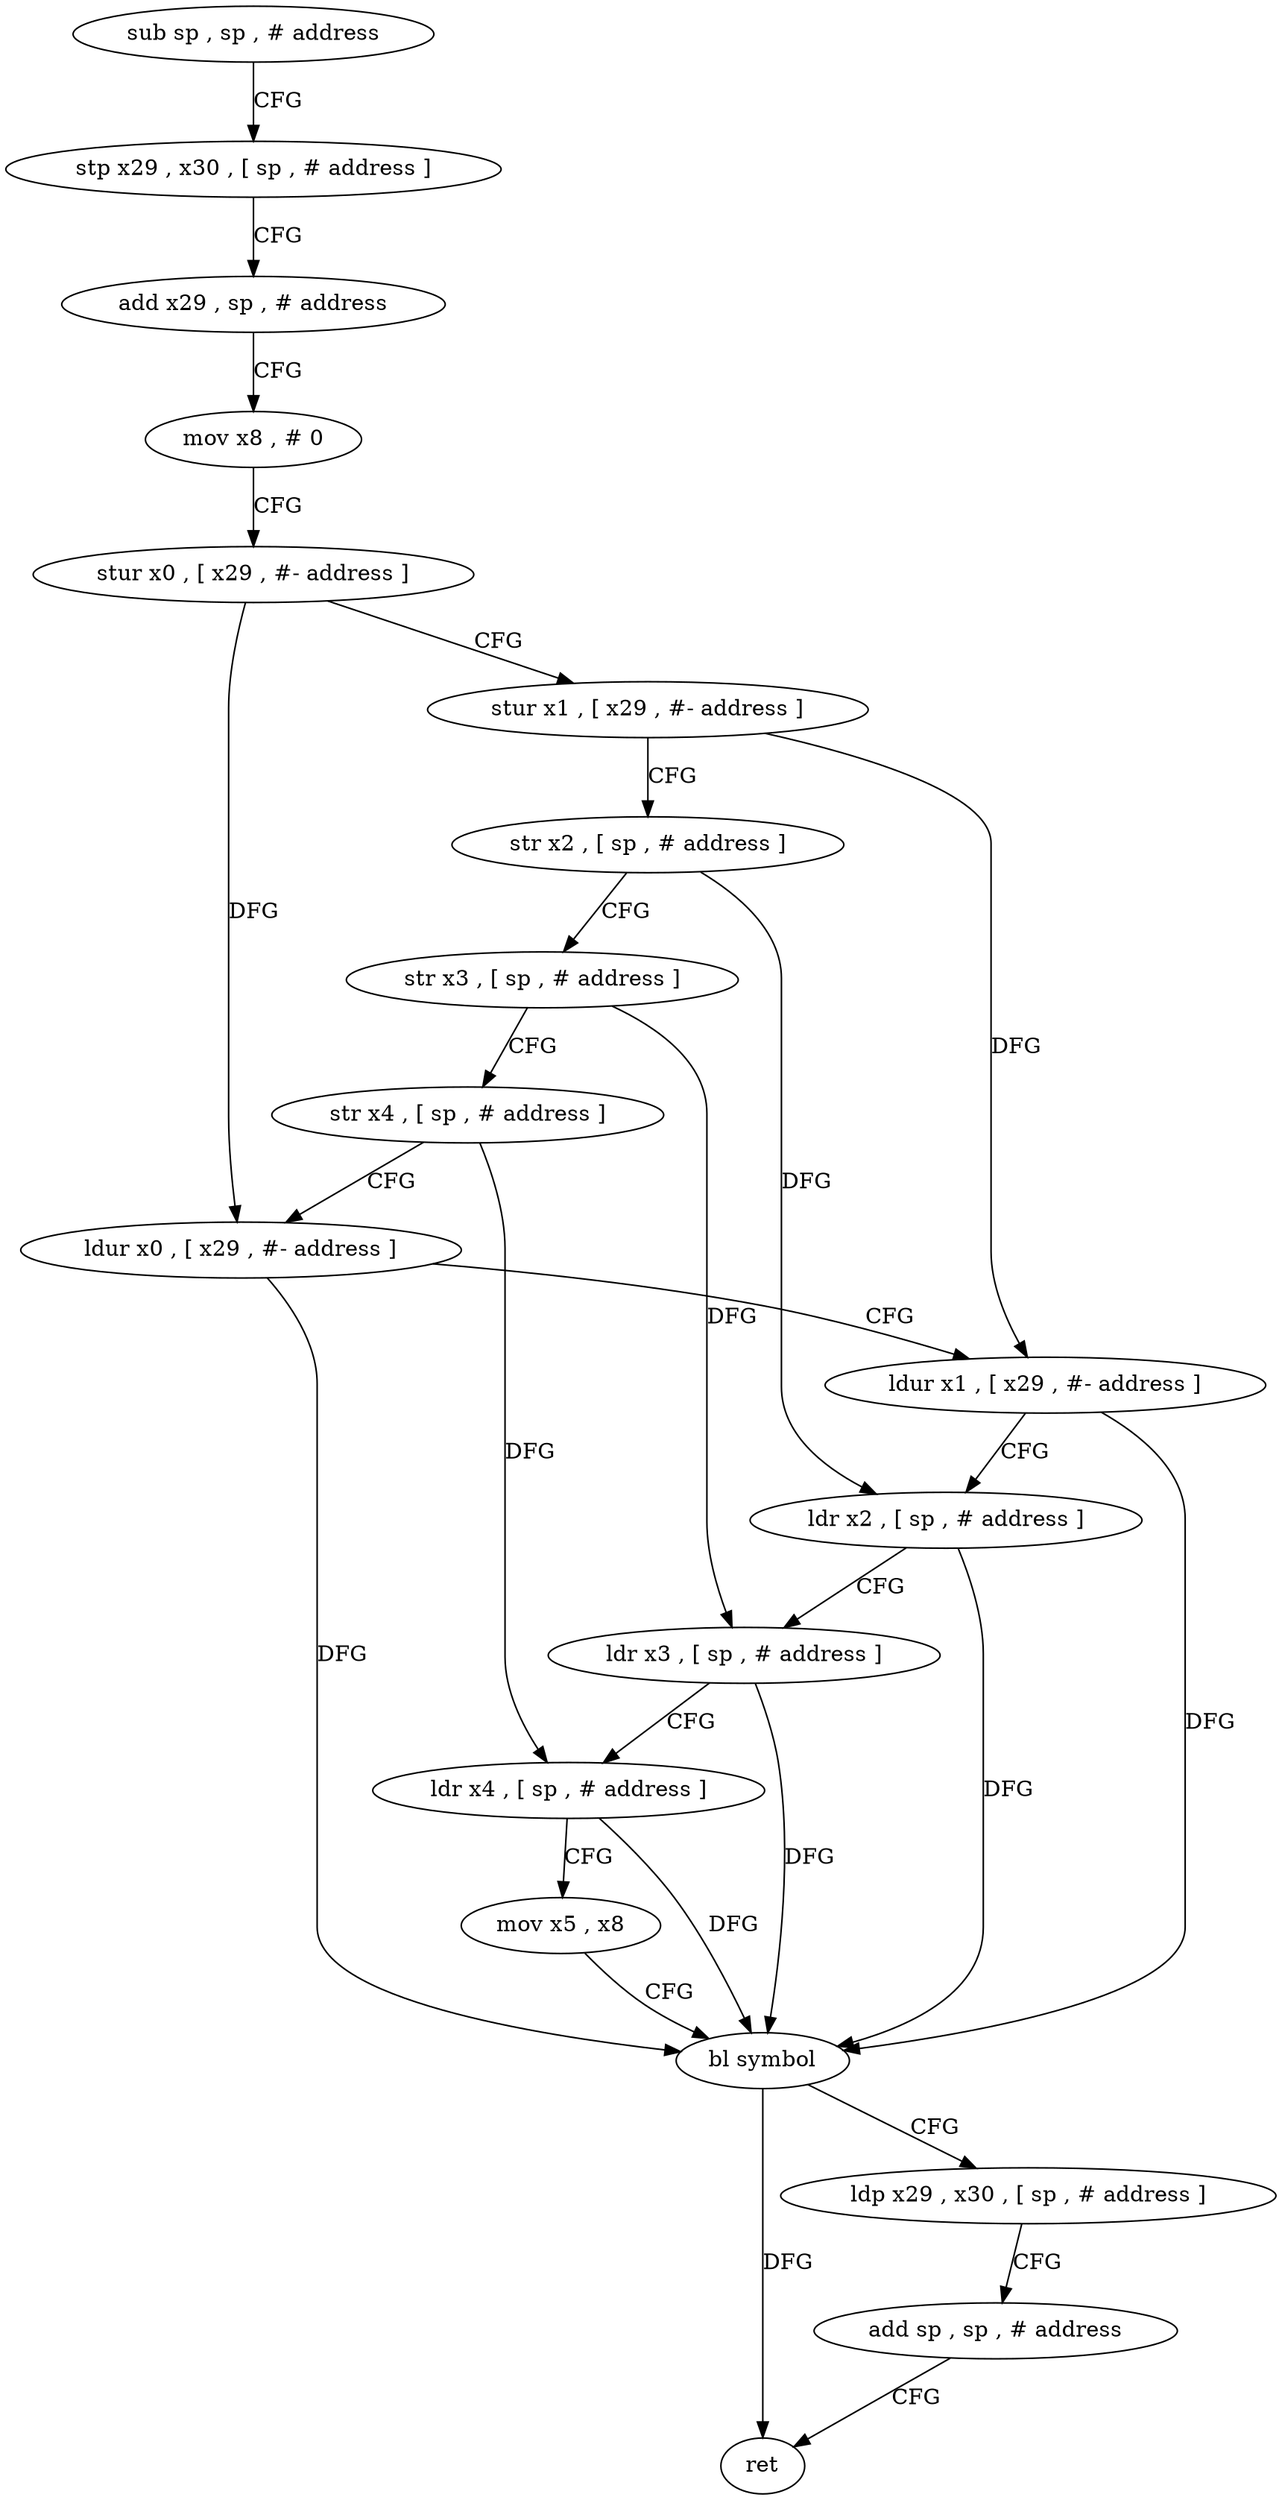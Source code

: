 digraph "func" {
"4251424" [label = "sub sp , sp , # address" ]
"4251428" [label = "stp x29 , x30 , [ sp , # address ]" ]
"4251432" [label = "add x29 , sp , # address" ]
"4251436" [label = "mov x8 , # 0" ]
"4251440" [label = "stur x0 , [ x29 , #- address ]" ]
"4251444" [label = "stur x1 , [ x29 , #- address ]" ]
"4251448" [label = "str x2 , [ sp , # address ]" ]
"4251452" [label = "str x3 , [ sp , # address ]" ]
"4251456" [label = "str x4 , [ sp , # address ]" ]
"4251460" [label = "ldur x0 , [ x29 , #- address ]" ]
"4251464" [label = "ldur x1 , [ x29 , #- address ]" ]
"4251468" [label = "ldr x2 , [ sp , # address ]" ]
"4251472" [label = "ldr x3 , [ sp , # address ]" ]
"4251476" [label = "ldr x4 , [ sp , # address ]" ]
"4251480" [label = "mov x5 , x8" ]
"4251484" [label = "bl symbol" ]
"4251488" [label = "ldp x29 , x30 , [ sp , # address ]" ]
"4251492" [label = "add sp , sp , # address" ]
"4251496" [label = "ret" ]
"4251424" -> "4251428" [ label = "CFG" ]
"4251428" -> "4251432" [ label = "CFG" ]
"4251432" -> "4251436" [ label = "CFG" ]
"4251436" -> "4251440" [ label = "CFG" ]
"4251440" -> "4251444" [ label = "CFG" ]
"4251440" -> "4251460" [ label = "DFG" ]
"4251444" -> "4251448" [ label = "CFG" ]
"4251444" -> "4251464" [ label = "DFG" ]
"4251448" -> "4251452" [ label = "CFG" ]
"4251448" -> "4251468" [ label = "DFG" ]
"4251452" -> "4251456" [ label = "CFG" ]
"4251452" -> "4251472" [ label = "DFG" ]
"4251456" -> "4251460" [ label = "CFG" ]
"4251456" -> "4251476" [ label = "DFG" ]
"4251460" -> "4251464" [ label = "CFG" ]
"4251460" -> "4251484" [ label = "DFG" ]
"4251464" -> "4251468" [ label = "CFG" ]
"4251464" -> "4251484" [ label = "DFG" ]
"4251468" -> "4251472" [ label = "CFG" ]
"4251468" -> "4251484" [ label = "DFG" ]
"4251472" -> "4251476" [ label = "CFG" ]
"4251472" -> "4251484" [ label = "DFG" ]
"4251476" -> "4251480" [ label = "CFG" ]
"4251476" -> "4251484" [ label = "DFG" ]
"4251480" -> "4251484" [ label = "CFG" ]
"4251484" -> "4251488" [ label = "CFG" ]
"4251484" -> "4251496" [ label = "DFG" ]
"4251488" -> "4251492" [ label = "CFG" ]
"4251492" -> "4251496" [ label = "CFG" ]
}
